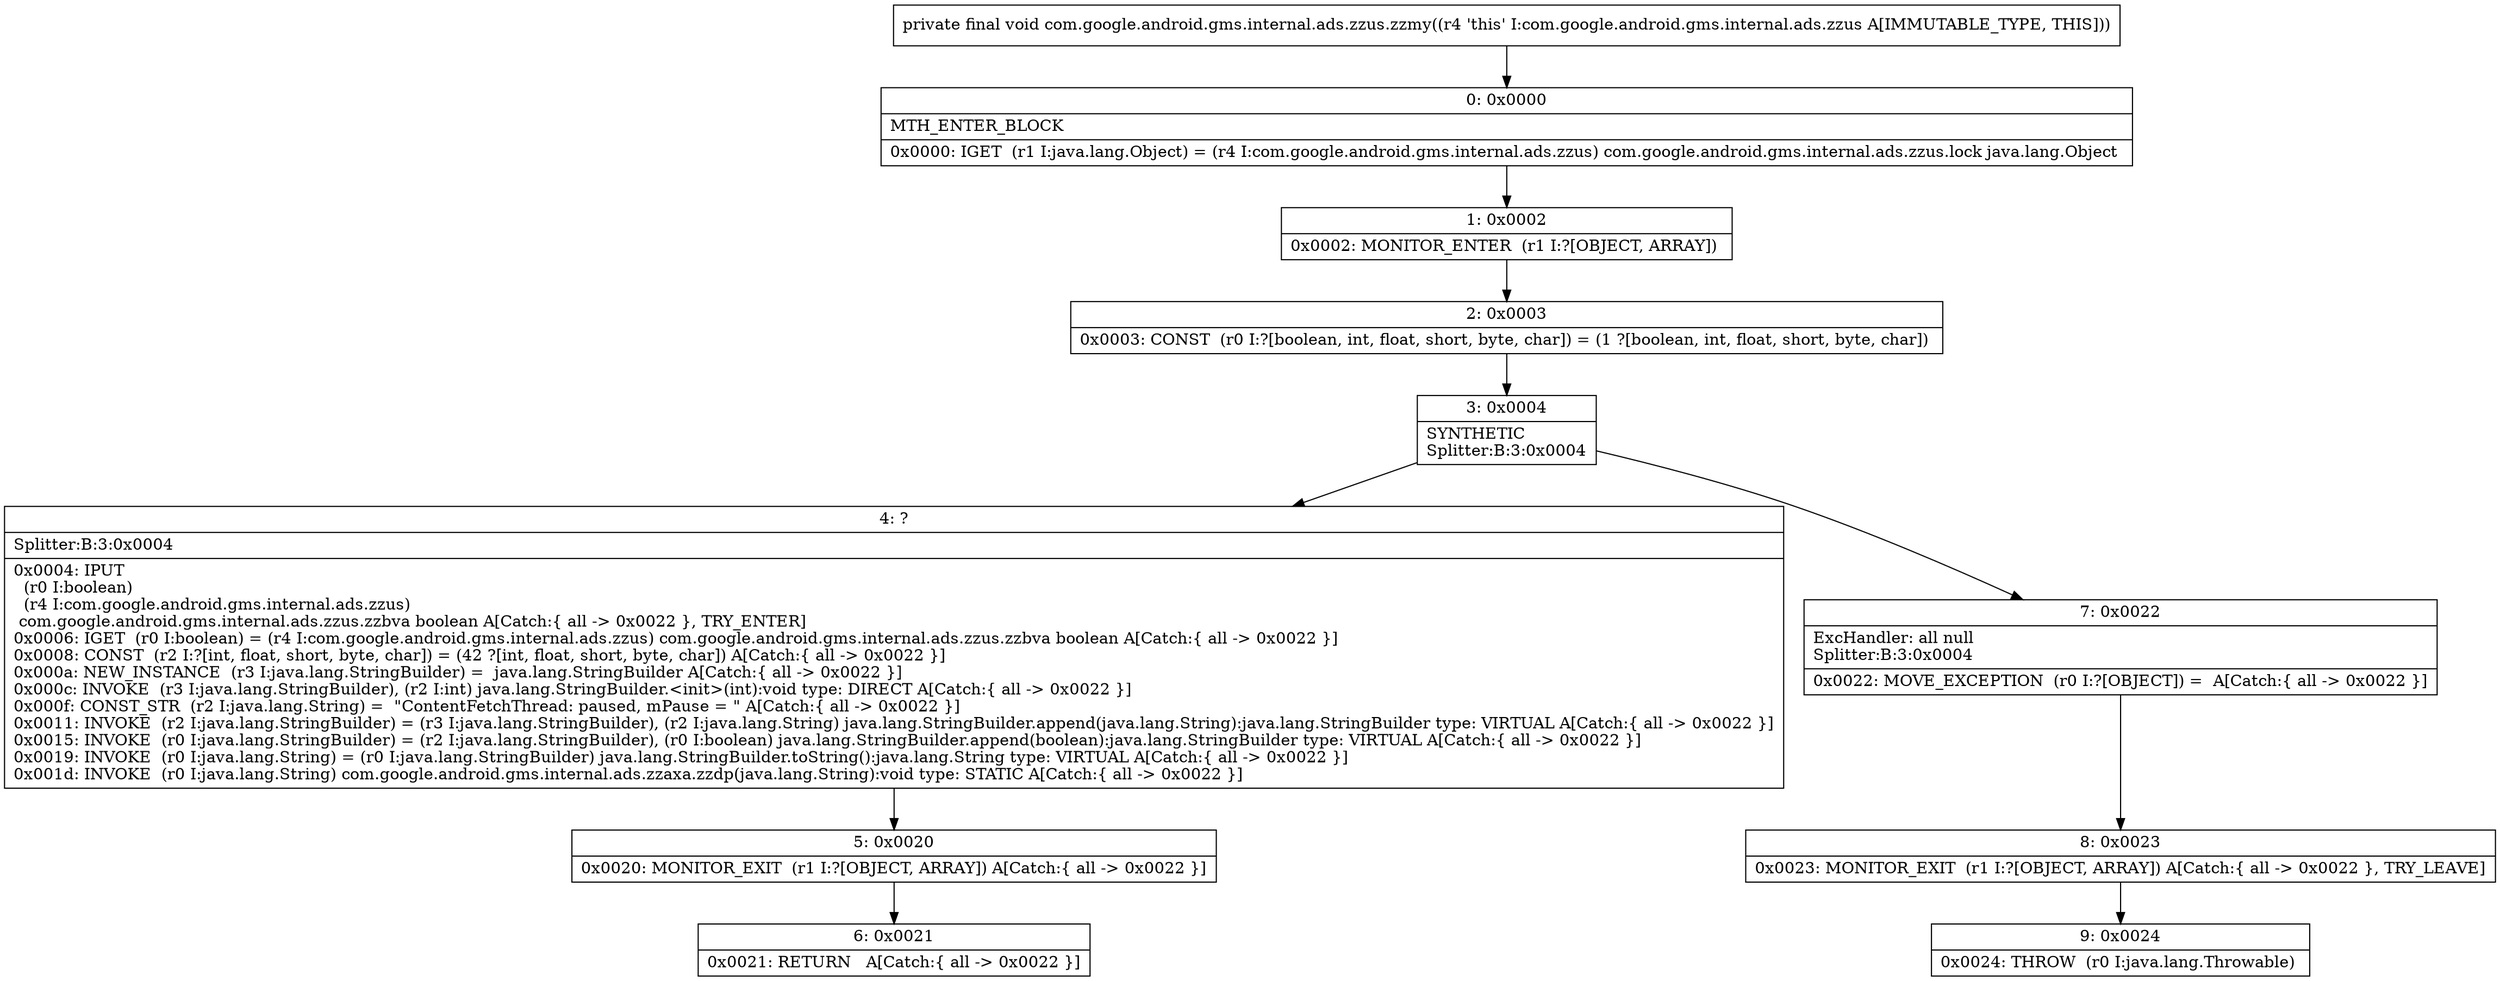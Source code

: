 digraph "CFG forcom.google.android.gms.internal.ads.zzus.zzmy()V" {
Node_0 [shape=record,label="{0\:\ 0x0000|MTH_ENTER_BLOCK\l|0x0000: IGET  (r1 I:java.lang.Object) = (r4 I:com.google.android.gms.internal.ads.zzus) com.google.android.gms.internal.ads.zzus.lock java.lang.Object \l}"];
Node_1 [shape=record,label="{1\:\ 0x0002|0x0002: MONITOR_ENTER  (r1 I:?[OBJECT, ARRAY]) \l}"];
Node_2 [shape=record,label="{2\:\ 0x0003|0x0003: CONST  (r0 I:?[boolean, int, float, short, byte, char]) = (1 ?[boolean, int, float, short, byte, char]) \l}"];
Node_3 [shape=record,label="{3\:\ 0x0004|SYNTHETIC\lSplitter:B:3:0x0004\l}"];
Node_4 [shape=record,label="{4\:\ ?|Splitter:B:3:0x0004\l|0x0004: IPUT  \l  (r0 I:boolean)\l  (r4 I:com.google.android.gms.internal.ads.zzus)\l com.google.android.gms.internal.ads.zzus.zzbva boolean A[Catch:\{ all \-\> 0x0022 \}, TRY_ENTER]\l0x0006: IGET  (r0 I:boolean) = (r4 I:com.google.android.gms.internal.ads.zzus) com.google.android.gms.internal.ads.zzus.zzbva boolean A[Catch:\{ all \-\> 0x0022 \}]\l0x0008: CONST  (r2 I:?[int, float, short, byte, char]) = (42 ?[int, float, short, byte, char]) A[Catch:\{ all \-\> 0x0022 \}]\l0x000a: NEW_INSTANCE  (r3 I:java.lang.StringBuilder) =  java.lang.StringBuilder A[Catch:\{ all \-\> 0x0022 \}]\l0x000c: INVOKE  (r3 I:java.lang.StringBuilder), (r2 I:int) java.lang.StringBuilder.\<init\>(int):void type: DIRECT A[Catch:\{ all \-\> 0x0022 \}]\l0x000f: CONST_STR  (r2 I:java.lang.String) =  \"ContentFetchThread: paused, mPause = \" A[Catch:\{ all \-\> 0x0022 \}]\l0x0011: INVOKE  (r2 I:java.lang.StringBuilder) = (r3 I:java.lang.StringBuilder), (r2 I:java.lang.String) java.lang.StringBuilder.append(java.lang.String):java.lang.StringBuilder type: VIRTUAL A[Catch:\{ all \-\> 0x0022 \}]\l0x0015: INVOKE  (r0 I:java.lang.StringBuilder) = (r2 I:java.lang.StringBuilder), (r0 I:boolean) java.lang.StringBuilder.append(boolean):java.lang.StringBuilder type: VIRTUAL A[Catch:\{ all \-\> 0x0022 \}]\l0x0019: INVOKE  (r0 I:java.lang.String) = (r0 I:java.lang.StringBuilder) java.lang.StringBuilder.toString():java.lang.String type: VIRTUAL A[Catch:\{ all \-\> 0x0022 \}]\l0x001d: INVOKE  (r0 I:java.lang.String) com.google.android.gms.internal.ads.zzaxa.zzdp(java.lang.String):void type: STATIC A[Catch:\{ all \-\> 0x0022 \}]\l}"];
Node_5 [shape=record,label="{5\:\ 0x0020|0x0020: MONITOR_EXIT  (r1 I:?[OBJECT, ARRAY]) A[Catch:\{ all \-\> 0x0022 \}]\l}"];
Node_6 [shape=record,label="{6\:\ 0x0021|0x0021: RETURN   A[Catch:\{ all \-\> 0x0022 \}]\l}"];
Node_7 [shape=record,label="{7\:\ 0x0022|ExcHandler: all null\lSplitter:B:3:0x0004\l|0x0022: MOVE_EXCEPTION  (r0 I:?[OBJECT]) =  A[Catch:\{ all \-\> 0x0022 \}]\l}"];
Node_8 [shape=record,label="{8\:\ 0x0023|0x0023: MONITOR_EXIT  (r1 I:?[OBJECT, ARRAY]) A[Catch:\{ all \-\> 0x0022 \}, TRY_LEAVE]\l}"];
Node_9 [shape=record,label="{9\:\ 0x0024|0x0024: THROW  (r0 I:java.lang.Throwable) \l}"];
MethodNode[shape=record,label="{private final void com.google.android.gms.internal.ads.zzus.zzmy((r4 'this' I:com.google.android.gms.internal.ads.zzus A[IMMUTABLE_TYPE, THIS])) }"];
MethodNode -> Node_0;
Node_0 -> Node_1;
Node_1 -> Node_2;
Node_2 -> Node_3;
Node_3 -> Node_4;
Node_3 -> Node_7;
Node_4 -> Node_5;
Node_5 -> Node_6;
Node_7 -> Node_8;
Node_8 -> Node_9;
}

